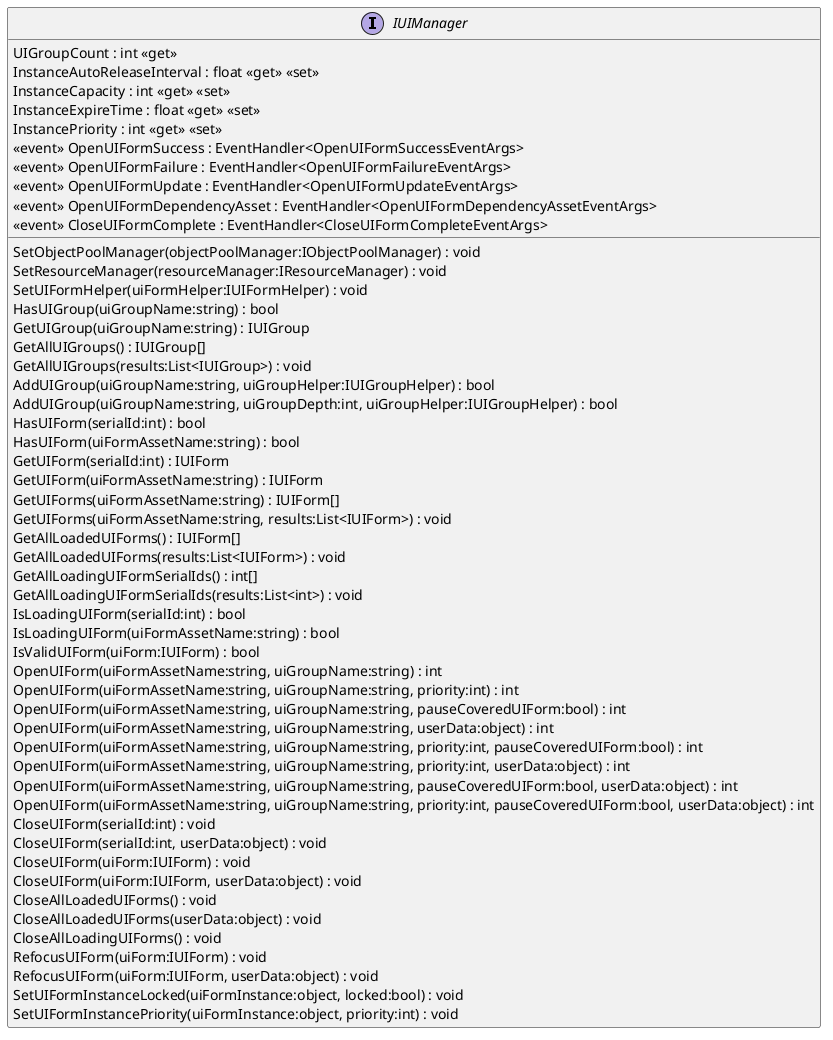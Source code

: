 @startuml
interface IUIManager {
    UIGroupCount : int <<get>>
    InstanceAutoReleaseInterval : float <<get>> <<set>>
    InstanceCapacity : int <<get>> <<set>>
    InstanceExpireTime : float <<get>> <<set>>
    InstancePriority : int <<get>> <<set>>
     <<event>> OpenUIFormSuccess : EventHandler<OpenUIFormSuccessEventArgs> 
     <<event>> OpenUIFormFailure : EventHandler<OpenUIFormFailureEventArgs> 
     <<event>> OpenUIFormUpdate : EventHandler<OpenUIFormUpdateEventArgs> 
     <<event>> OpenUIFormDependencyAsset : EventHandler<OpenUIFormDependencyAssetEventArgs> 
     <<event>> CloseUIFormComplete : EventHandler<CloseUIFormCompleteEventArgs> 
    SetObjectPoolManager(objectPoolManager:IObjectPoolManager) : void
    SetResourceManager(resourceManager:IResourceManager) : void
    SetUIFormHelper(uiFormHelper:IUIFormHelper) : void
    HasUIGroup(uiGroupName:string) : bool
    GetUIGroup(uiGroupName:string) : IUIGroup
    GetAllUIGroups() : IUIGroup[]
    GetAllUIGroups(results:List<IUIGroup>) : void
    AddUIGroup(uiGroupName:string, uiGroupHelper:IUIGroupHelper) : bool
    AddUIGroup(uiGroupName:string, uiGroupDepth:int, uiGroupHelper:IUIGroupHelper) : bool
    HasUIForm(serialId:int) : bool
    HasUIForm(uiFormAssetName:string) : bool
    GetUIForm(serialId:int) : IUIForm
    GetUIForm(uiFormAssetName:string) : IUIForm
    GetUIForms(uiFormAssetName:string) : IUIForm[]
    GetUIForms(uiFormAssetName:string, results:List<IUIForm>) : void
    GetAllLoadedUIForms() : IUIForm[]
    GetAllLoadedUIForms(results:List<IUIForm>) : void
    GetAllLoadingUIFormSerialIds() : int[]
    GetAllLoadingUIFormSerialIds(results:List<int>) : void
    IsLoadingUIForm(serialId:int) : bool
    IsLoadingUIForm(uiFormAssetName:string) : bool
    IsValidUIForm(uiForm:IUIForm) : bool
    OpenUIForm(uiFormAssetName:string, uiGroupName:string) : int
    OpenUIForm(uiFormAssetName:string, uiGroupName:string, priority:int) : int
    OpenUIForm(uiFormAssetName:string, uiGroupName:string, pauseCoveredUIForm:bool) : int
    OpenUIForm(uiFormAssetName:string, uiGroupName:string, userData:object) : int
    OpenUIForm(uiFormAssetName:string, uiGroupName:string, priority:int, pauseCoveredUIForm:bool) : int
    OpenUIForm(uiFormAssetName:string, uiGroupName:string, priority:int, userData:object) : int
    OpenUIForm(uiFormAssetName:string, uiGroupName:string, pauseCoveredUIForm:bool, userData:object) : int
    OpenUIForm(uiFormAssetName:string, uiGroupName:string, priority:int, pauseCoveredUIForm:bool, userData:object) : int
    CloseUIForm(serialId:int) : void
    CloseUIForm(serialId:int, userData:object) : void
    CloseUIForm(uiForm:IUIForm) : void
    CloseUIForm(uiForm:IUIForm, userData:object) : void
    CloseAllLoadedUIForms() : void
    CloseAllLoadedUIForms(userData:object) : void
    CloseAllLoadingUIForms() : void
    RefocusUIForm(uiForm:IUIForm) : void
    RefocusUIForm(uiForm:IUIForm, userData:object) : void
    SetUIFormInstanceLocked(uiFormInstance:object, locked:bool) : void
    SetUIFormInstancePriority(uiFormInstance:object, priority:int) : void
}
@enduml
